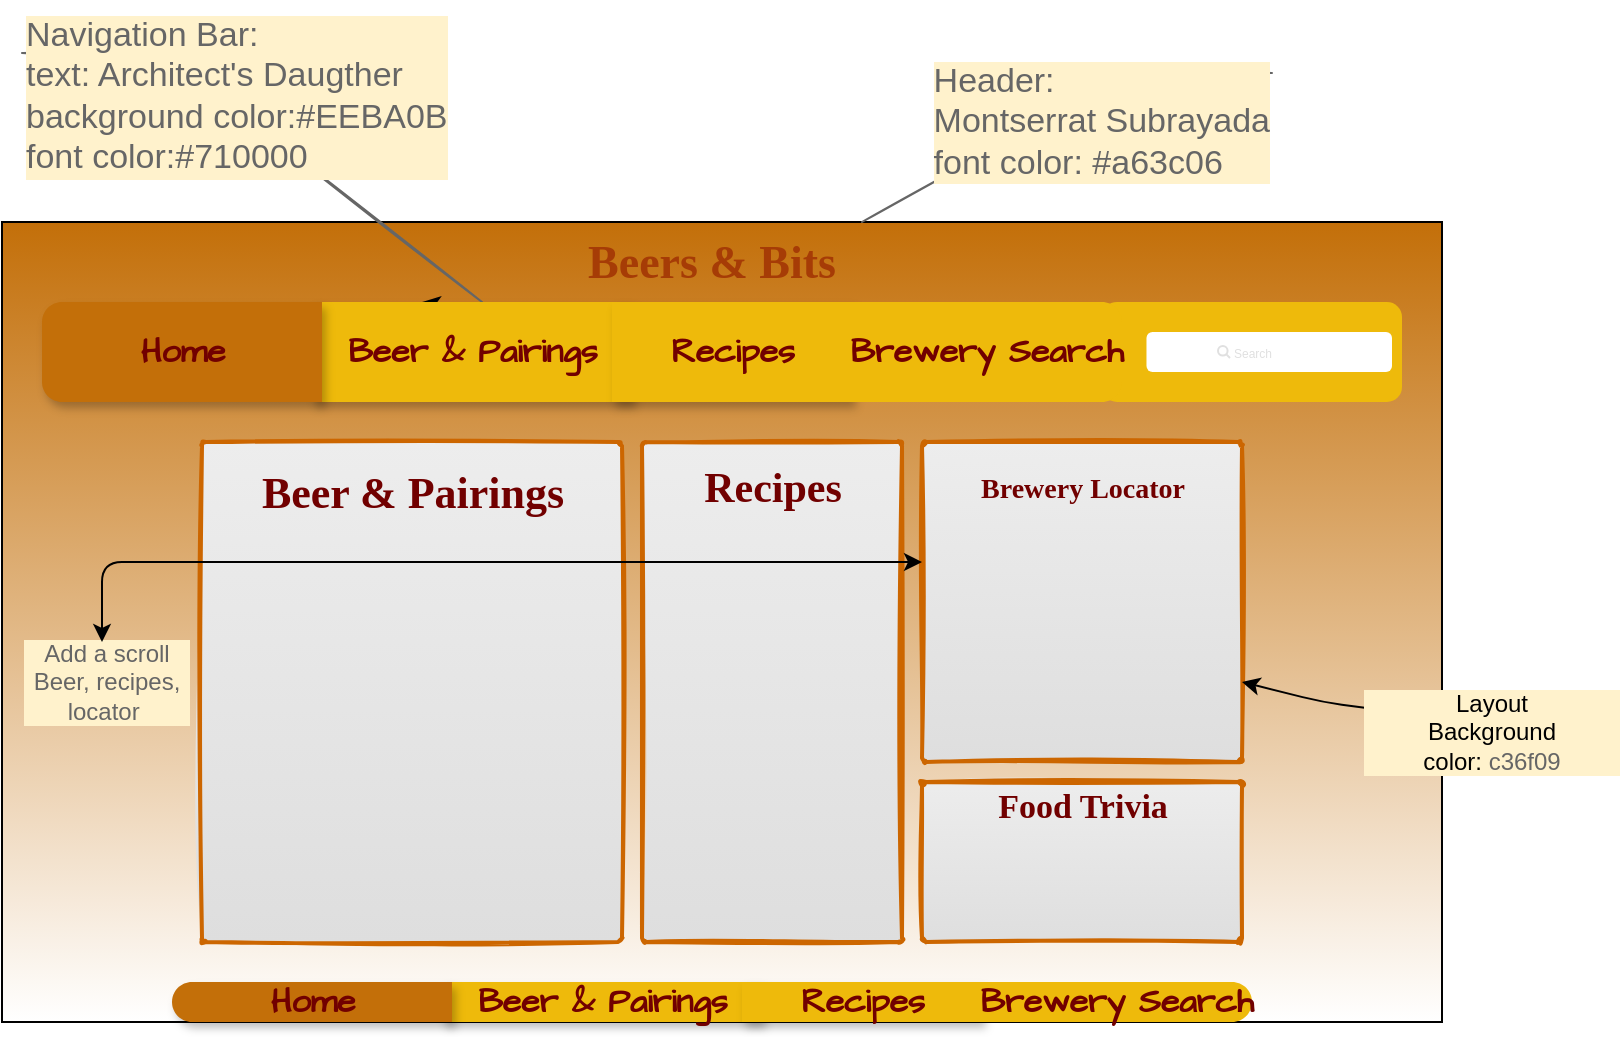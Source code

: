 <mxfile version="13.9.9" type="github">
  <diagram id="HwsBW4FB0degWpU0_Yhl" name="Page-1">
    <mxGraphModel dx="375" dy="405" grid="1" gridSize="10" guides="1" tooltips="1" connect="1" arrows="1" fold="1" page="1" pageScale="1" pageWidth="850" pageHeight="1100" math="0" shadow="0">
      <root>
        <mxCell id="0" />
        <mxCell id="1" parent="0" />
        <mxCell id="ldeY-m1lLbSWJ4PrJkTY-1" value="" style="rounded=0;whiteSpace=wrap;html=1;labelBorderColor=#FFFFFF;gradientColor=#ffffff;gradientDirection=south;fillColor=#c36f09;" parent="1" vertex="1">
          <mxGeometry x="70" y="120" width="720" height="400" as="geometry" />
        </mxCell>
        <mxCell id="ldeY-m1lLbSWJ4PrJkTY-2" value="&lt;font&gt;Beers &amp;amp; Bits&lt;/font&gt;" style="text;html=1;align=center;verticalAlign=middle;whiteSpace=wrap;rounded=0;fontSize=23;fontStyle=1;fontFamily=Montserrat Subrayada;gradientColor=#ffffff;fontColor=#a63c06;fontSource=https%3A%2F%2Ffonts.googleapis.com%2Fcss%3Ffamily%3DMontserrat%2BSubrayada;gradientDirection=north;glass=0;shadow=0;" parent="1" vertex="1">
          <mxGeometry x="310" y="120" width="230" height="40" as="geometry" />
        </mxCell>
        <mxCell id="ldeY-m1lLbSWJ4PrJkTY-8" value="Navigation Bar:&lt;br&gt;text: Architect&#39;s Daugther&lt;br&gt;background color:#EEBA0B&lt;br&gt;font color:#710000&lt;br&gt;" style="strokeWidth=1;shadow=0;dashed=0;align=center;html=1;shape=mxgraph.mockup.text.callout;linkText=;textSize=17;textColor=#666666;callDir=NW;callStyle=line;fontSize=17;fontColor=#666666;align=left;verticalAlign=top;strokeColor=#666666;rounded=0;sketch=1;fillColor=#c36f09;gradientColor=#ffffff;labelBackgroundColor=#FFF2CC;" parent="1" vertex="1">
          <mxGeometry x="80" y="10" width="230" height="150" as="geometry" />
        </mxCell>
        <mxCell id="ldeY-m1lLbSWJ4PrJkTY-9" value="&lt;h1 class=&quot;mat-text--title sticky-header__title gmat-headline-1&quot; style=&quot;box-sizing: inherit; margin: 0px; padding: 0px; border: 0px; font-weight: 400; font-stretch: normal; line-height: 64px; font-family: &amp;quot;google sans&amp;quot;, &amp;quot;helvetica neue&amp;quot;, sans-serif; vertical-align: baseline;&quot;&gt;&lt;/h1&gt;&lt;div style=&quot;text-align: left&quot;&gt;&lt;span&gt;Header:&lt;/span&gt;&lt;/div&gt;&lt;div style=&quot;text-align: left&quot;&gt;&lt;span&gt;Montserrat Subrayada&lt;/span&gt;&lt;/div&gt;&lt;div style=&quot;text-align: left&quot;&gt;&lt;span&gt;font color: #a63c06&lt;/span&gt;&lt;/div&gt;" style="strokeWidth=1;shadow=0;dashed=0;align=center;html=1;shape=mxgraph.mockup.text.callout;linkText=;textSize=17;textColor=#666666;callDir=NE;callStyle=line;fontSize=17;align=right;verticalAlign=middle;strokeColor=#666666;rounded=0;sketch=1;fillColor=#c36f09;gradientColor=#ffffff;textDirection=ltr;labelPosition=center;verticalLabelPosition=middle;fontColor=#666666;labelBackgroundColor=#FFF2CC;" parent="1" vertex="1">
          <mxGeometry x="500" y="20" width="205" height="100" as="geometry" />
        </mxCell>
        <mxCell id="ldeY-m1lLbSWJ4PrJkTY-27" value="" style="html=1;shadow=0;dashed=0;shape=mxgraph.bootstrap.checkbox2;labelPosition=right;verticalLabelPosition=middle;align=left;verticalAlign=middle;gradientColor=#DEDEDE;fillColor=#EDEDED;checked=0;spacing=5;checkedFill=#0085FC;checkedStroke=#ffffff;rounded=0;sketch=1;strokeWidth=2;fontFamily=Comic Sans MS;fontSize=23;fontColor=#710000;strokeColor=#CC6600;" parent="1" vertex="1">
          <mxGeometry x="530" y="400" width="160" height="80" as="geometry" />
        </mxCell>
        <mxCell id="ldeY-m1lLbSWJ4PrJkTY-28" value="" style="html=1;shadow=0;dashed=0;shape=mxgraph.bootstrap.checkbox2;labelPosition=right;verticalLabelPosition=middle;align=left;verticalAlign=middle;gradientColor=#DEDEDE;fillColor=#EDEDED;checked=0;spacing=5;checkedFill=#0085FC;checkedStroke=#ffffff;rounded=0;sketch=1;strokeWidth=2;fontFamily=Comic Sans MS;fontSize=23;fontColor=#710000;strokeColor=#CC6600;" parent="1" vertex="1">
          <mxGeometry x="170" y="230" width="210" height="250" as="geometry" />
        </mxCell>
        <mxCell id="ldeY-m1lLbSWJ4PrJkTY-30" value="" style="html=1;shadow=0;dashed=0;shape=mxgraph.bootstrap.checkbox2;labelPosition=right;verticalLabelPosition=middle;align=left;verticalAlign=middle;gradientColor=#DEDEDE;fillColor=#EDEDED;checked=0;spacing=5;checkedFill=#0085FC;checkedStroke=#ffffff;rounded=0;sketch=1;strokeWidth=2;fontFamily=Comic Sans MS;fontSize=23;fontColor=#710000;strokeColor=#CC6600;" parent="1" vertex="1">
          <mxGeometry x="530" y="230" width="160" height="160" as="geometry" />
        </mxCell>
        <mxCell id="ldeY-m1lLbSWJ4PrJkTY-32" value="" style="html=1;shadow=0;dashed=0;shape=mxgraph.bootstrap.checkbox2;labelPosition=right;verticalLabelPosition=middle;align=left;verticalAlign=middle;gradientColor=#DEDEDE;fillColor=#EDEDED;checked=0;spacing=5;checkedFill=#0085FC;checkedStroke=#ffffff;rounded=0;sketch=1;strokeWidth=2;fontFamily=Comic Sans MS;fontSize=23;fontColor=#710000;whiteSpace=wrap;strokeColor=#CC6600;" parent="1" vertex="1">
          <mxGeometry x="390" y="230" width="130" height="250" as="geometry" />
        </mxCell>
        <mxCell id="ldeY-m1lLbSWJ4PrJkTY-35" value="&lt;font face=&quot;Montserrat Subrayada&quot; data-font-src=&quot;https://fonts.googleapis.com/css?family=Montserrat+Subrayada&quot; style=&quot;font-size: 14px&quot;&gt;Brewery Locator&lt;/font&gt;" style="text;strokeColor=none;fillColor=none;html=1;fontSize=24;fontStyle=1;verticalAlign=middle;align=center;rounded=0;shadow=0;sketch=1;fontColor=#710000;" parent="1" vertex="1">
          <mxGeometry x="560" y="230" width="100" height="40" as="geometry" />
        </mxCell>
        <mxCell id="ldeY-m1lLbSWJ4PrJkTY-36" value="&lt;font face=&quot;Montserrat Subrayada&quot; data-font-src=&quot;https://fonts.googleapis.com/css?family=Montserrat+Subrayada&quot; style=&quot;font-size: 22px&quot;&gt;Beer &amp;amp; Pairings&lt;/font&gt;" style="text;strokeColor=none;fillColor=none;html=1;fontSize=24;fontStyle=1;verticalAlign=middle;align=center;rounded=0;shadow=0;sketch=1;fontColor=#710000;" parent="1" vertex="1">
          <mxGeometry x="225" y="235" width="100" height="40" as="geometry" />
        </mxCell>
        <mxCell id="ldeY-m1lLbSWJ4PrJkTY-37" value="&lt;font face=&quot;Montserrat Subrayada&quot; data-font-src=&quot;https://fonts.googleapis.com/css?family=Montserrat+Subrayada&quot; style=&quot;font-size: 17px;&quot;&gt;Food Trivia&lt;/font&gt;" style="text;strokeColor=none;fillColor=none;html=1;fontSize=17;fontStyle=1;verticalAlign=middle;align=center;rounded=0;shadow=0;sketch=1;fontColor=#710000;" parent="1" vertex="1">
          <mxGeometry x="560" y="400" width="100" height="25" as="geometry" />
        </mxCell>
        <mxCell id="ldeY-m1lLbSWJ4PrJkTY-38" value="&lt;font face=&quot;Montserrat Subrayada&quot; data-font-src=&quot;https://fonts.googleapis.com/css?family=Montserrat+Subrayada&quot; style=&quot;font-size: 21px;&quot;&gt;Recipes&lt;/font&gt;" style="text;strokeColor=none;fillColor=none;html=1;fontSize=21;fontStyle=1;verticalAlign=middle;align=center;rounded=0;shadow=0;sketch=1;fontColor=#710000;" parent="1" vertex="1">
          <mxGeometry x="405" y="235" width="100" height="35" as="geometry" />
        </mxCell>
        <mxCell id="aE-Tb7ja2fJjONzUVX4V-2" value="" style="endArrow=classic;startArrow=classic;html=1;" parent="1" source="ldeY-m1lLbSWJ4PrJkTY-11" edge="1">
          <mxGeometry width="50" height="50" relative="1" as="geometry">
            <mxPoint x="400" y="240" as="sourcePoint" />
            <mxPoint x="450" y="190" as="targetPoint" />
            <Array as="points">
              <mxPoint x="280" y="160" />
            </Array>
          </mxGeometry>
        </mxCell>
        <mxCell id="aE-Tb7ja2fJjONzUVX4V-4" value="" style="endArrow=classic;startArrow=classic;html=1;exitX=1;exitY=0.75;exitDx=0;exitDy=0;" parent="1" source="ldeY-m1lLbSWJ4PrJkTY-30" target="ldeY-m1lLbSWJ4PrJkTY-1" edge="1">
          <mxGeometry width="50" height="50" relative="1" as="geometry">
            <mxPoint x="400" y="310" as="sourcePoint" />
            <mxPoint x="450" y="260" as="targetPoint" />
            <Array as="points">
              <mxPoint x="730" y="360" />
            </Array>
          </mxGeometry>
        </mxCell>
        <mxCell id="aE-Tb7ja2fJjONzUVX4V-5" value="Layout&lt;br&gt;Background color:&amp;nbsp;&lt;span style=&quot;color: rgb(102 , 102 , 102) ; text-align: left&quot;&gt;&lt;font style=&quot;font-size: 12px&quot;&gt;c36f09&lt;/font&gt;&lt;/span&gt;" style="text;html=1;strokeColor=none;fillColor=none;align=center;verticalAlign=middle;whiteSpace=wrap;rounded=0;labelBackgroundColor=#FFF2CC;" parent="1" vertex="1">
          <mxGeometry x="750" y="340" width="130" height="70" as="geometry" />
        </mxCell>
        <mxCell id="TB6kus4rQHUlrD64qd-1-4" value="" style="shape=rect;strokeColor=none;fillColor=#EEBA0B;rounded=1;shadow=0;sketch=0;" vertex="1" parent="1">
          <mxGeometry x="620" y="160" width="150" height="50" as="geometry" />
        </mxCell>
        <mxCell id="TB6kus4rQHUlrD64qd-1-5" value="" style="html=1;strokeWidth=1;shadow=0;dashed=0;shape=mxgraph.ios7ui.marginRect;rx=3;ry=3;rectMargin=5;strokeColor=none;" vertex="1" parent="TB6kus4rQHUlrD64qd-1-4">
          <mxGeometry x="17.241" y="10" width="132.759" height="30" as="geometry" />
        </mxCell>
        <mxCell id="TB6kus4rQHUlrD64qd-1-6" value="Search" style="shape=mxgraph.ios7.icons.looking_glass;strokeColor=#e0e0e0;fillColor=none;fontColor=#e0e0e0;labelPosition=right;verticalLabelPosition=middle;align=left;verticalAlign=middle;fontSize=6;fontStyle=0;spacingTop=2;" vertex="1" parent="TB6kus4rQHUlrD64qd-1-4">
          <mxGeometry x="0.5" y="0.5" width="6" height="6" relative="1" as="geometry">
            <mxPoint x="-17" y="-3" as="offset" />
          </mxGeometry>
        </mxCell>
        <mxCell id="ldeY-m1lLbSWJ4PrJkTY-11" value="" style="strokeWidth=1;shadow=0;dashed=0;align=center;html=1;shape=mxgraph.mockup.rrect;rSize=10;rounded=0;sketch=1;fontFamily=Comic Sans MS;fontSize=23;fontColor=#710000;gradientDirection=north;strokeColor=none;fillColor=#eeba0b;" parent="1" vertex="1">
          <mxGeometry x="90" y="160" width="540" height="50" as="geometry" />
        </mxCell>
        <mxCell id="ldeY-m1lLbSWJ4PrJkTY-12" value="Beer &amp;amp; Pairings" style="strokeColor=inherit;fillColor=inherit;gradientColor=inherit;strokeWidth=1;shadow=1;dashed=0;align=center;html=1;shape=mxgraph.mockup.rrect;rSize=0;fontSize=17;fontStyle=1;resizeHeight=1;fontColor=#710000;fontFamily=Architects Daughter;fontSource=https%3A%2F%2Ffonts.googleapis.com%2Fcss%3Ffamily%3DArchitects%2BDaughter;" parent="ldeY-m1lLbSWJ4PrJkTY-11" vertex="1">
          <mxGeometry width="160" height="50" relative="1" as="geometry">
            <mxPoint x="135" as="offset" />
          </mxGeometry>
        </mxCell>
        <mxCell id="ldeY-m1lLbSWJ4PrJkTY-13" value="Recipes" style="strokeColor=inherit;fillColor=inherit;gradientColor=inherit;strokeWidth=1;shadow=1;dashed=0;align=center;html=1;shape=mxgraph.mockup.rrect;rSize=0;fontSize=17;fontStyle=1;resizeHeight=1;fontColor=#710000;fontFamily=Architects Daughter;fontSource=https%3A%2F%2Ffonts.googleapis.com%2Fcss%3Ffamily%3DArchitects%2BDaughter;sketch=0;" parent="ldeY-m1lLbSWJ4PrJkTY-11" vertex="1">
          <mxGeometry width="120" height="50" relative="1" as="geometry">
            <mxPoint x="285" as="offset" />
          </mxGeometry>
        </mxCell>
        <mxCell id="ldeY-m1lLbSWJ4PrJkTY-14" value="Brewery Search" style="strokeColor=inherit;fillColor=inherit;gradientColor=inherit;strokeWidth=1;shadow=0;dashed=0;align=center;html=1;shape=mxgraph.mockup.rightButton;rSize=10;fontSize=17;fontStyle=1;resizeHeight=1;fontColor=#710000;fontFamily=Architects Daughter;fontSource=https%3A%2F%2Ffonts.googleapis.com%2Fcss%3Ffamily%3DArchitects%2BDaughter;sketch=0;" parent="ldeY-m1lLbSWJ4PrJkTY-11" vertex="1">
          <mxGeometry x="1" width="136" height="50" relative="1" as="geometry">
            <mxPoint x="-136" as="offset" />
          </mxGeometry>
        </mxCell>
        <mxCell id="ldeY-m1lLbSWJ4PrJkTY-15" value="Home" style="strokeWidth=1;shadow=1;dashed=0;align=center;html=1;shape=mxgraph.mockup.leftButton;rSize=10;fontSize=17;fontStyle=1;resizeHeight=1;fillColor=#C36F09;fontColor=#710000;fontFamily=Architects Daughter;fontSource=https%3A%2F%2Ffonts.googleapis.com%2Fcss%3Ffamily%3DArchitects%2BDaughter;strokeColor=none;" parent="ldeY-m1lLbSWJ4PrJkTY-11" vertex="1">
          <mxGeometry width="140" height="50" relative="1" as="geometry" />
        </mxCell>
        <mxCell id="TB6kus4rQHUlrD64qd-1-13" value="" style="strokeWidth=1;shadow=0;dashed=0;align=center;html=1;shape=mxgraph.mockup.rrect;rSize=10;rounded=0;sketch=1;fontFamily=Comic Sans MS;fontSize=23;fontColor=#710000;gradientDirection=north;strokeColor=none;fillColor=#eeba0b;" vertex="1" parent="1">
          <mxGeometry x="155" y="500" width="540" height="20" as="geometry" />
        </mxCell>
        <mxCell id="TB6kus4rQHUlrD64qd-1-14" value="Beer &amp;amp; Pairings" style="strokeColor=inherit;fillColor=inherit;gradientColor=inherit;strokeWidth=1;shadow=1;dashed=0;align=center;html=1;shape=mxgraph.mockup.rrect;rSize=0;fontSize=17;fontStyle=1;resizeHeight=1;fontColor=#710000;fontFamily=Architects Daughter;fontSource=https%3A%2F%2Ffonts.googleapis.com%2Fcss%3Ffamily%3DArchitects%2BDaughter;" vertex="1" parent="TB6kus4rQHUlrD64qd-1-13">
          <mxGeometry width="160" height="20" relative="1" as="geometry">
            <mxPoint x="135" as="offset" />
          </mxGeometry>
        </mxCell>
        <mxCell id="TB6kus4rQHUlrD64qd-1-15" value="Recipes" style="strokeColor=inherit;fillColor=inherit;gradientColor=inherit;strokeWidth=1;shadow=1;dashed=0;align=center;html=1;shape=mxgraph.mockup.rrect;rSize=0;fontSize=17;fontStyle=1;resizeHeight=1;fontColor=#710000;fontFamily=Architects Daughter;fontSource=https%3A%2F%2Ffonts.googleapis.com%2Fcss%3Ffamily%3DArchitects%2BDaughter;sketch=0;" vertex="1" parent="TB6kus4rQHUlrD64qd-1-13">
          <mxGeometry width="120" height="20" relative="1" as="geometry">
            <mxPoint x="285" as="offset" />
          </mxGeometry>
        </mxCell>
        <mxCell id="TB6kus4rQHUlrD64qd-1-16" value="Brewery Search" style="strokeColor=inherit;fillColor=inherit;gradientColor=inherit;strokeWidth=1;shadow=0;dashed=0;align=center;html=1;shape=mxgraph.mockup.rightButton;rSize=10;fontSize=17;fontStyle=1;resizeHeight=1;fontColor=#710000;fontFamily=Architects Daughter;fontSource=https%3A%2F%2Ffonts.googleapis.com%2Fcss%3Ffamily%3DArchitects%2BDaughter;sketch=0;" vertex="1" parent="TB6kus4rQHUlrD64qd-1-13">
          <mxGeometry x="1" width="136" height="20" relative="1" as="geometry">
            <mxPoint x="-136" as="offset" />
          </mxGeometry>
        </mxCell>
        <mxCell id="TB6kus4rQHUlrD64qd-1-17" value="Home" style="strokeWidth=1;shadow=1;dashed=0;align=center;html=1;shape=mxgraph.mockup.leftButton;rSize=10;fontSize=17;fontStyle=1;resizeHeight=1;fillColor=#C36F09;fontColor=#710000;fontFamily=Architects Daughter;fontSource=https%3A%2F%2Ffonts.googleapis.com%2Fcss%3Ffamily%3DArchitects%2BDaughter;strokeColor=none;" vertex="1" parent="TB6kus4rQHUlrD64qd-1-13">
          <mxGeometry width="140" height="20" relative="1" as="geometry" />
        </mxCell>
        <mxCell id="TB6kus4rQHUlrD64qd-1-19" value="Add a scroll&lt;br&gt;Beer, recipes, locator&amp;nbsp;" style="text;html=1;strokeColor=none;fillColor=none;align=center;verticalAlign=middle;whiteSpace=wrap;rounded=0;shadow=0;labelBackgroundColor=#FFF2CC;sketch=0;fontColor=#666666;" vertex="1" parent="1">
          <mxGeometry x="80" y="340" width="85" height="20" as="geometry" />
        </mxCell>
        <mxCell id="TB6kus4rQHUlrD64qd-1-23" value="" style="endArrow=classic;startArrow=classic;html=1;fontColor=#666666;" edge="1" parent="1">
          <mxGeometry width="50" height="50" relative="1" as="geometry">
            <mxPoint x="120" y="330" as="sourcePoint" />
            <mxPoint x="530" y="290" as="targetPoint" />
            <Array as="points">
              <mxPoint x="120" y="290" />
              <mxPoint x="410" y="290" />
              <mxPoint x="530" y="290" />
            </Array>
          </mxGeometry>
        </mxCell>
      </root>
    </mxGraphModel>
  </diagram>
</mxfile>

